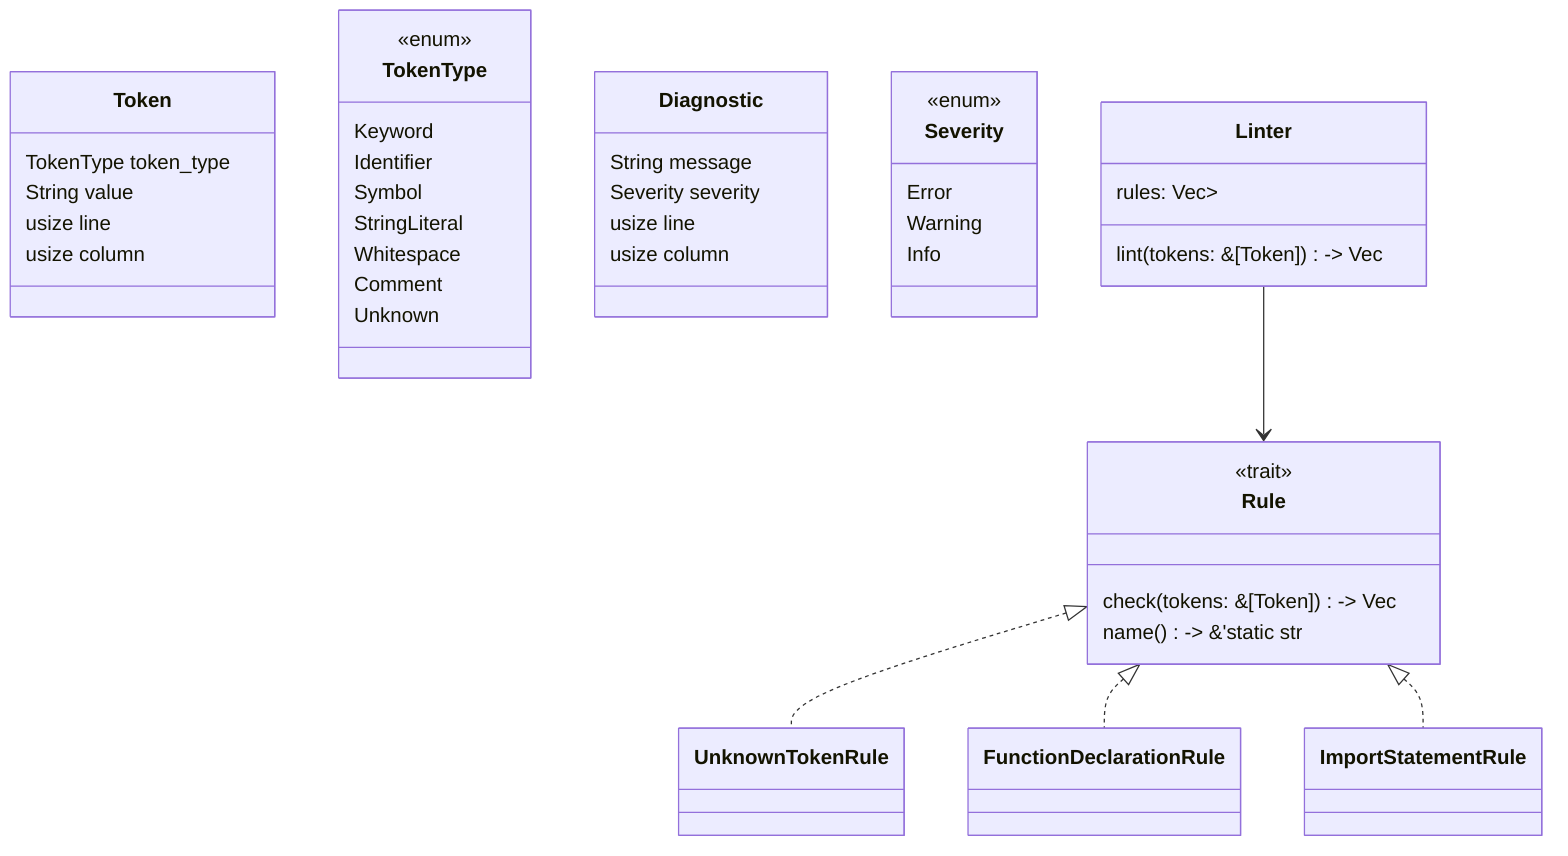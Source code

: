classDiagram
    class Token {
        TokenType token_type
        String value
        usize line
        usize column
    }

    class TokenType {
        <<enum>>
        Keyword
        Identifier
        Symbol
        StringLiteral
        Whitespace
        Comment
        Unknown
    }

    class Diagnostic {
        String message
        Severity severity
        usize line
        usize column
    }

    class Severity {
        <<enum>>
        Error
        Warning
        Info
    }

    class Rule {
        <<trait>>
        check(tokens: &[Token]) -> Vec<Diagnostic>
        name() -> &'static str
    }

    class Linter {
        rules: Vec<Box<dyn Rule>>
        lint(tokens: &[Token]) -> Vec<Diagnostic>
    }

    class UnknownTokenRule
    class FunctionDeclarationRule
    class ImportStatementRule

    Rule <|.. UnknownTokenRule
    Rule <|.. FunctionDeclarationRule
    Rule <|.. ImportStatementRule
    Linter --> Rule